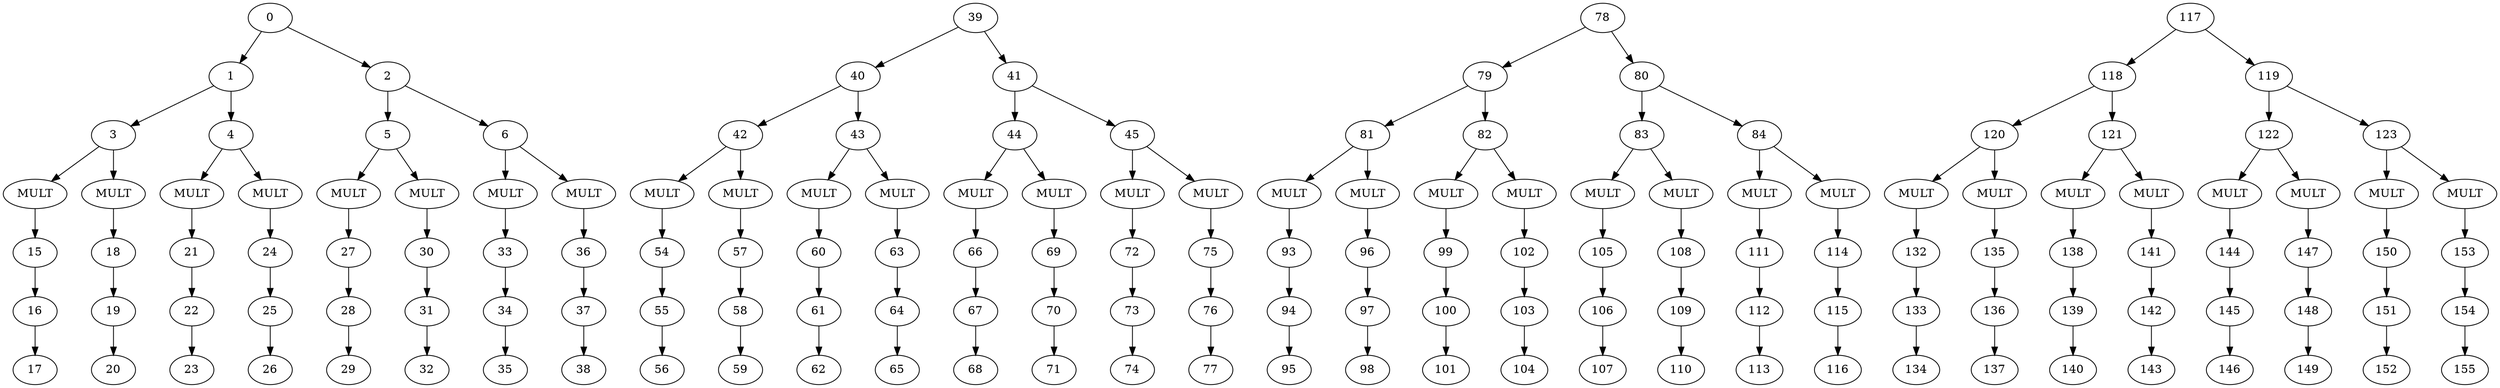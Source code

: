 strict digraph  {
0;
1;
2;
3;
4;
5;
6;
7[label=MULT];
8[label=MULT];
9[label=MULT];
10[label=MULT];
11[label=MULT];
12[label=MULT];
13[label=MULT];
14[label=MULT];
15;
16;
17;
18;
19;
20;
21;
22;
23;
24;
25;
26;
27;
28;
29;
30;
31;
32;
33;
34;
35;
36;
37;
38;
39;
40;
41;
42;
43;
44;
45;
46[label=MULT];
47[label=MULT];
48[label=MULT];
49[label=MULT];
50[label=MULT];
51[label=MULT];
52[label=MULT];
53[label=MULT];
54;
55;
56;
57;
58;
59;
60;
61;
62;
63;
64;
65;
66;
67;
68;
69;
70;
71;
72;
73;
74;
75;
76;
77;
78;
79;
80;
81;
82;
83;
84;
85[label=MULT];
86[label=MULT];
87[label=MULT];
88[label=MULT];
89[label=MULT];
90[label=MULT];
91[label=MULT];
92[label=MULT];
93;
94;
95;
96;
97;
98;
99;
100;
101;
102;
103;
104;
105;
106;
107;
108;
109;
110;
111;
112;
113;
114;
115;
116;
117;
118;
119;
120;
121;
122;
123;
124[label=MULT];
125[label=MULT];
126[label=MULT];
127[label=MULT];
128[label=MULT];
129[label=MULT];
130[label=MULT];
131[label=MULT];
132;
133;
134;
135;
136;
137;
138;
139;
140;
141;
142;
143;
144;
145;
146;
147;
148;
149;
150;
151;
152;
153;
154;
155;
0 -> 1;
0 -> 2;
1 -> 3;
1 -> 4;
2 -> 5;
2 -> 6;
3 -> 7;
3 -> 8;
4 -> 9;
4 -> 10;
5 -> 11;
5 -> 12;
6 -> 13;
6 -> 14;
7 -> 15;
8 -> 18;
9 -> 21;
10 -> 24;
11 -> 27;
12 -> 30;
13 -> 33;
14 -> 36;
15 -> 16;
16 -> 17;
18 -> 19;
19 -> 20;
21 -> 22;
22 -> 23;
24 -> 25;
25 -> 26;
27 -> 28;
28 -> 29;
30 -> 31;
31 -> 32;
33 -> 34;
34 -> 35;
36 -> 37;
37 -> 38;
39 -> 40;
39 -> 41;
40 -> 42;
40 -> 43;
41 -> 44;
41 -> 45;
42 -> 46;
42 -> 47;
43 -> 48;
43 -> 49;
44 -> 50;
44 -> 51;
45 -> 52;
45 -> 53;
46 -> 54;
47 -> 57;
48 -> 60;
49 -> 63;
50 -> 66;
51 -> 69;
52 -> 72;
53 -> 75;
54 -> 55;
55 -> 56;
57 -> 58;
58 -> 59;
60 -> 61;
61 -> 62;
63 -> 64;
64 -> 65;
66 -> 67;
67 -> 68;
69 -> 70;
70 -> 71;
72 -> 73;
73 -> 74;
75 -> 76;
76 -> 77;
78 -> 79;
78 -> 80;
79 -> 81;
79 -> 82;
80 -> 83;
80 -> 84;
81 -> 85;
81 -> 86;
82 -> 87;
82 -> 88;
83 -> 89;
83 -> 90;
84 -> 91;
84 -> 92;
85 -> 93;
86 -> 96;
87 -> 99;
88 -> 102;
89 -> 105;
90 -> 108;
91 -> 111;
92 -> 114;
93 -> 94;
94 -> 95;
96 -> 97;
97 -> 98;
99 -> 100;
100 -> 101;
102 -> 103;
103 -> 104;
105 -> 106;
106 -> 107;
108 -> 109;
109 -> 110;
111 -> 112;
112 -> 113;
114 -> 115;
115 -> 116;
117 -> 118;
117 -> 119;
118 -> 120;
118 -> 121;
119 -> 122;
119 -> 123;
120 -> 124;
120 -> 125;
121 -> 126;
121 -> 127;
122 -> 128;
122 -> 129;
123 -> 130;
123 -> 131;
124 -> 132;
125 -> 135;
126 -> 138;
127 -> 141;
128 -> 144;
129 -> 147;
130 -> 150;
131 -> 153;
132 -> 133;
133 -> 134;
135 -> 136;
136 -> 137;
138 -> 139;
139 -> 140;
141 -> 142;
142 -> 143;
144 -> 145;
145 -> 146;
147 -> 148;
148 -> 149;
150 -> 151;
151 -> 152;
153 -> 154;
154 -> 155;
}
